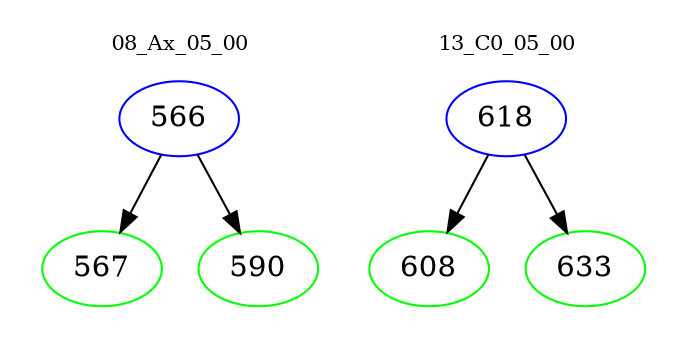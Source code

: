digraph{
subgraph cluster_0 {
color = white
label = "08_Ax_05_00";
fontsize=10;
T0_566 [label="566", color="blue"]
T0_566 -> T0_567 [color="black"]
T0_567 [label="567", color="green"]
T0_566 -> T0_590 [color="black"]
T0_590 [label="590", color="green"]
}
subgraph cluster_1 {
color = white
label = "13_C0_05_00";
fontsize=10;
T1_618 [label="618", color="blue"]
T1_618 -> T1_608 [color="black"]
T1_608 [label="608", color="green"]
T1_618 -> T1_633 [color="black"]
T1_633 [label="633", color="green"]
}
}
